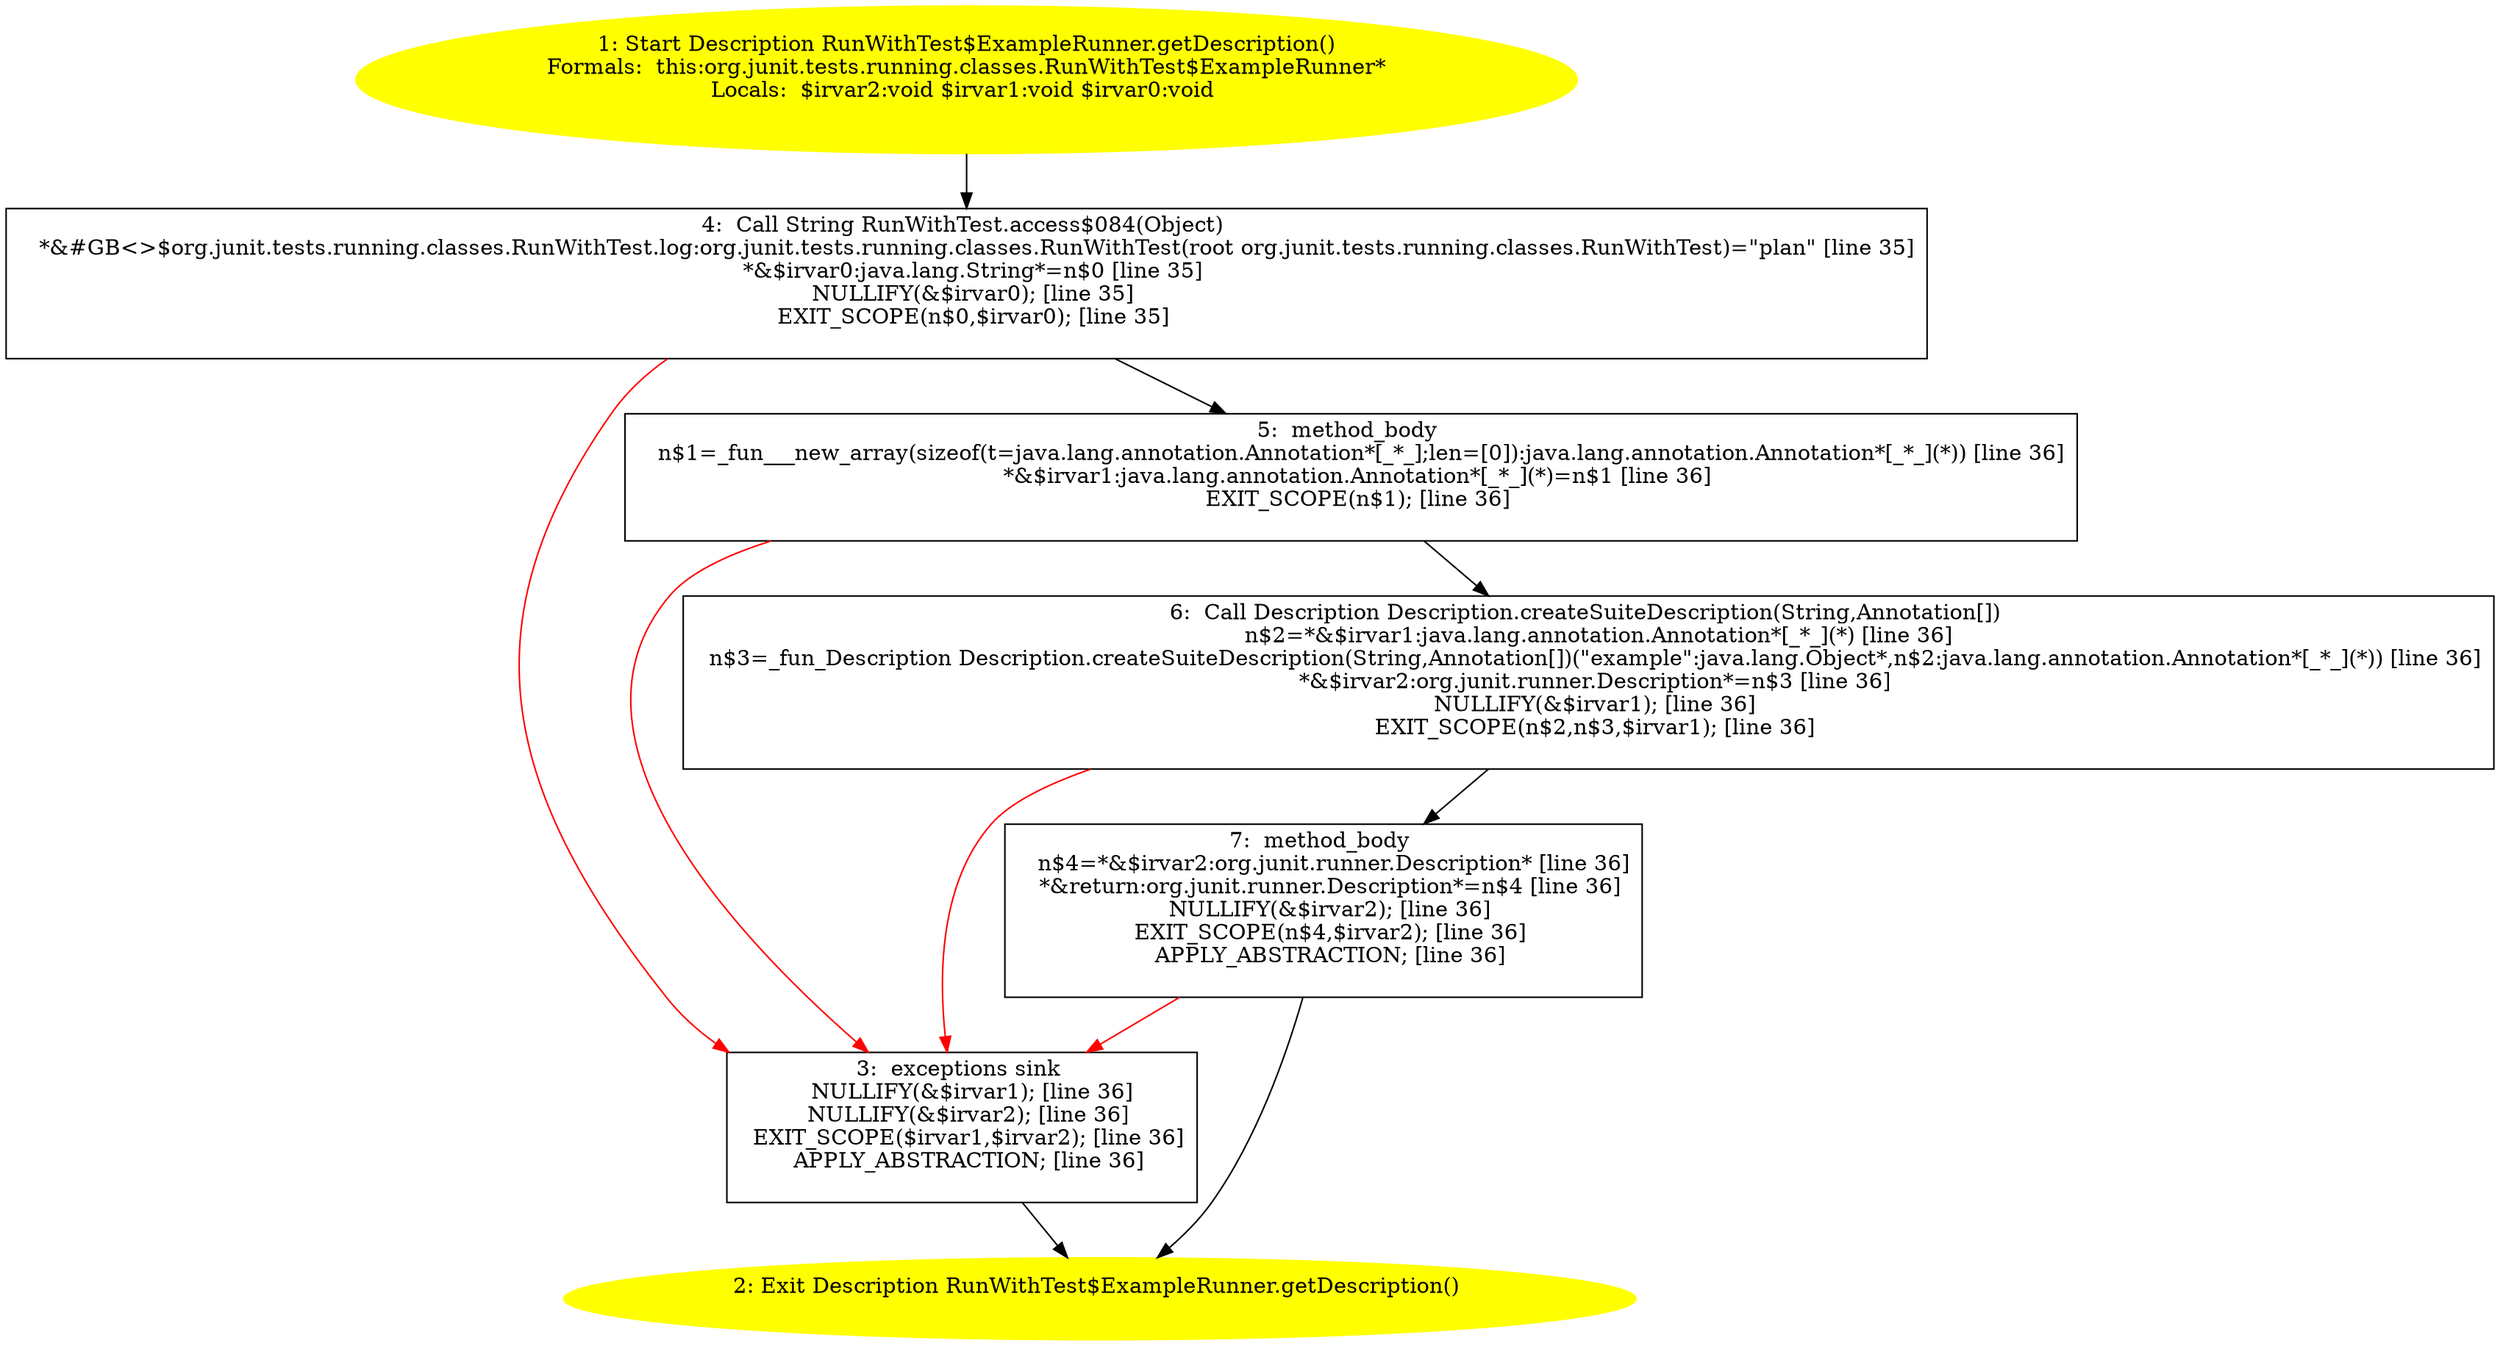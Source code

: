 /* @generated */
digraph cfg {
"org.junit.tests.running.classes.RunWithTest$ExampleRunner.getDescription():org.junit.runner.Descript.fe04b74e1de3dc2495d64d0eba11cf45_1" [label="1: Start Description RunWithTest$ExampleRunner.getDescription()\nFormals:  this:org.junit.tests.running.classes.RunWithTest$ExampleRunner*\nLocals:  $irvar2:void $irvar1:void $irvar0:void \n  " color=yellow style=filled]
	

	 "org.junit.tests.running.classes.RunWithTest$ExampleRunner.getDescription():org.junit.runner.Descript.fe04b74e1de3dc2495d64d0eba11cf45_1" -> "org.junit.tests.running.classes.RunWithTest$ExampleRunner.getDescription():org.junit.runner.Descript.fe04b74e1de3dc2495d64d0eba11cf45_4" ;
"org.junit.tests.running.classes.RunWithTest$ExampleRunner.getDescription():org.junit.runner.Descript.fe04b74e1de3dc2495d64d0eba11cf45_2" [label="2: Exit Description RunWithTest$ExampleRunner.getDescription() \n  " color=yellow style=filled]
	

"org.junit.tests.running.classes.RunWithTest$ExampleRunner.getDescription():org.junit.runner.Descript.fe04b74e1de3dc2495d64d0eba11cf45_3" [label="3:  exceptions sink \n   NULLIFY(&$irvar1); [line 36]\n  NULLIFY(&$irvar2); [line 36]\n  EXIT_SCOPE($irvar1,$irvar2); [line 36]\n  APPLY_ABSTRACTION; [line 36]\n " shape="box"]
	

	 "org.junit.tests.running.classes.RunWithTest$ExampleRunner.getDescription():org.junit.runner.Descript.fe04b74e1de3dc2495d64d0eba11cf45_3" -> "org.junit.tests.running.classes.RunWithTest$ExampleRunner.getDescription():org.junit.runner.Descript.fe04b74e1de3dc2495d64d0eba11cf45_2" ;
"org.junit.tests.running.classes.RunWithTest$ExampleRunner.getDescription():org.junit.runner.Descript.fe04b74e1de3dc2495d64d0eba11cf45_4" [label="4:  Call String RunWithTest.access$084(Object) \n   *&#GB<>$org.junit.tests.running.classes.RunWithTest.log:org.junit.tests.running.classes.RunWithTest(root org.junit.tests.running.classes.RunWithTest)=\"plan\" [line 35]\n  *&$irvar0:java.lang.String*=n$0 [line 35]\n  NULLIFY(&$irvar0); [line 35]\n  EXIT_SCOPE(n$0,$irvar0); [line 35]\n " shape="box"]
	

	 "org.junit.tests.running.classes.RunWithTest$ExampleRunner.getDescription():org.junit.runner.Descript.fe04b74e1de3dc2495d64d0eba11cf45_4" -> "org.junit.tests.running.classes.RunWithTest$ExampleRunner.getDescription():org.junit.runner.Descript.fe04b74e1de3dc2495d64d0eba11cf45_5" ;
	 "org.junit.tests.running.classes.RunWithTest$ExampleRunner.getDescription():org.junit.runner.Descript.fe04b74e1de3dc2495d64d0eba11cf45_4" -> "org.junit.tests.running.classes.RunWithTest$ExampleRunner.getDescription():org.junit.runner.Descript.fe04b74e1de3dc2495d64d0eba11cf45_3" [color="red" ];
"org.junit.tests.running.classes.RunWithTest$ExampleRunner.getDescription():org.junit.runner.Descript.fe04b74e1de3dc2495d64d0eba11cf45_5" [label="5:  method_body \n   n$1=_fun___new_array(sizeof(t=java.lang.annotation.Annotation*[_*_];len=[0]):java.lang.annotation.Annotation*[_*_](*)) [line 36]\n  *&$irvar1:java.lang.annotation.Annotation*[_*_](*)=n$1 [line 36]\n  EXIT_SCOPE(n$1); [line 36]\n " shape="box"]
	

	 "org.junit.tests.running.classes.RunWithTest$ExampleRunner.getDescription():org.junit.runner.Descript.fe04b74e1de3dc2495d64d0eba11cf45_5" -> "org.junit.tests.running.classes.RunWithTest$ExampleRunner.getDescription():org.junit.runner.Descript.fe04b74e1de3dc2495d64d0eba11cf45_6" ;
	 "org.junit.tests.running.classes.RunWithTest$ExampleRunner.getDescription():org.junit.runner.Descript.fe04b74e1de3dc2495d64d0eba11cf45_5" -> "org.junit.tests.running.classes.RunWithTest$ExampleRunner.getDescription():org.junit.runner.Descript.fe04b74e1de3dc2495d64d0eba11cf45_3" [color="red" ];
"org.junit.tests.running.classes.RunWithTest$ExampleRunner.getDescription():org.junit.runner.Descript.fe04b74e1de3dc2495d64d0eba11cf45_6" [label="6:  Call Description Description.createSuiteDescription(String,Annotation[]) \n   n$2=*&$irvar1:java.lang.annotation.Annotation*[_*_](*) [line 36]\n  n$3=_fun_Description Description.createSuiteDescription(String,Annotation[])(\"example\":java.lang.Object*,n$2:java.lang.annotation.Annotation*[_*_](*)) [line 36]\n  *&$irvar2:org.junit.runner.Description*=n$3 [line 36]\n  NULLIFY(&$irvar1); [line 36]\n  EXIT_SCOPE(n$2,n$3,$irvar1); [line 36]\n " shape="box"]
	

	 "org.junit.tests.running.classes.RunWithTest$ExampleRunner.getDescription():org.junit.runner.Descript.fe04b74e1de3dc2495d64d0eba11cf45_6" -> "org.junit.tests.running.classes.RunWithTest$ExampleRunner.getDescription():org.junit.runner.Descript.fe04b74e1de3dc2495d64d0eba11cf45_7" ;
	 "org.junit.tests.running.classes.RunWithTest$ExampleRunner.getDescription():org.junit.runner.Descript.fe04b74e1de3dc2495d64d0eba11cf45_6" -> "org.junit.tests.running.classes.RunWithTest$ExampleRunner.getDescription():org.junit.runner.Descript.fe04b74e1de3dc2495d64d0eba11cf45_3" [color="red" ];
"org.junit.tests.running.classes.RunWithTest$ExampleRunner.getDescription():org.junit.runner.Descript.fe04b74e1de3dc2495d64d0eba11cf45_7" [label="7:  method_body \n   n$4=*&$irvar2:org.junit.runner.Description* [line 36]\n  *&return:org.junit.runner.Description*=n$4 [line 36]\n  NULLIFY(&$irvar2); [line 36]\n  EXIT_SCOPE(n$4,$irvar2); [line 36]\n  APPLY_ABSTRACTION; [line 36]\n " shape="box"]
	

	 "org.junit.tests.running.classes.RunWithTest$ExampleRunner.getDescription():org.junit.runner.Descript.fe04b74e1de3dc2495d64d0eba11cf45_7" -> "org.junit.tests.running.classes.RunWithTest$ExampleRunner.getDescription():org.junit.runner.Descript.fe04b74e1de3dc2495d64d0eba11cf45_2" ;
	 "org.junit.tests.running.classes.RunWithTest$ExampleRunner.getDescription():org.junit.runner.Descript.fe04b74e1de3dc2495d64d0eba11cf45_7" -> "org.junit.tests.running.classes.RunWithTest$ExampleRunner.getDescription():org.junit.runner.Descript.fe04b74e1de3dc2495d64d0eba11cf45_3" [color="red" ];
}
